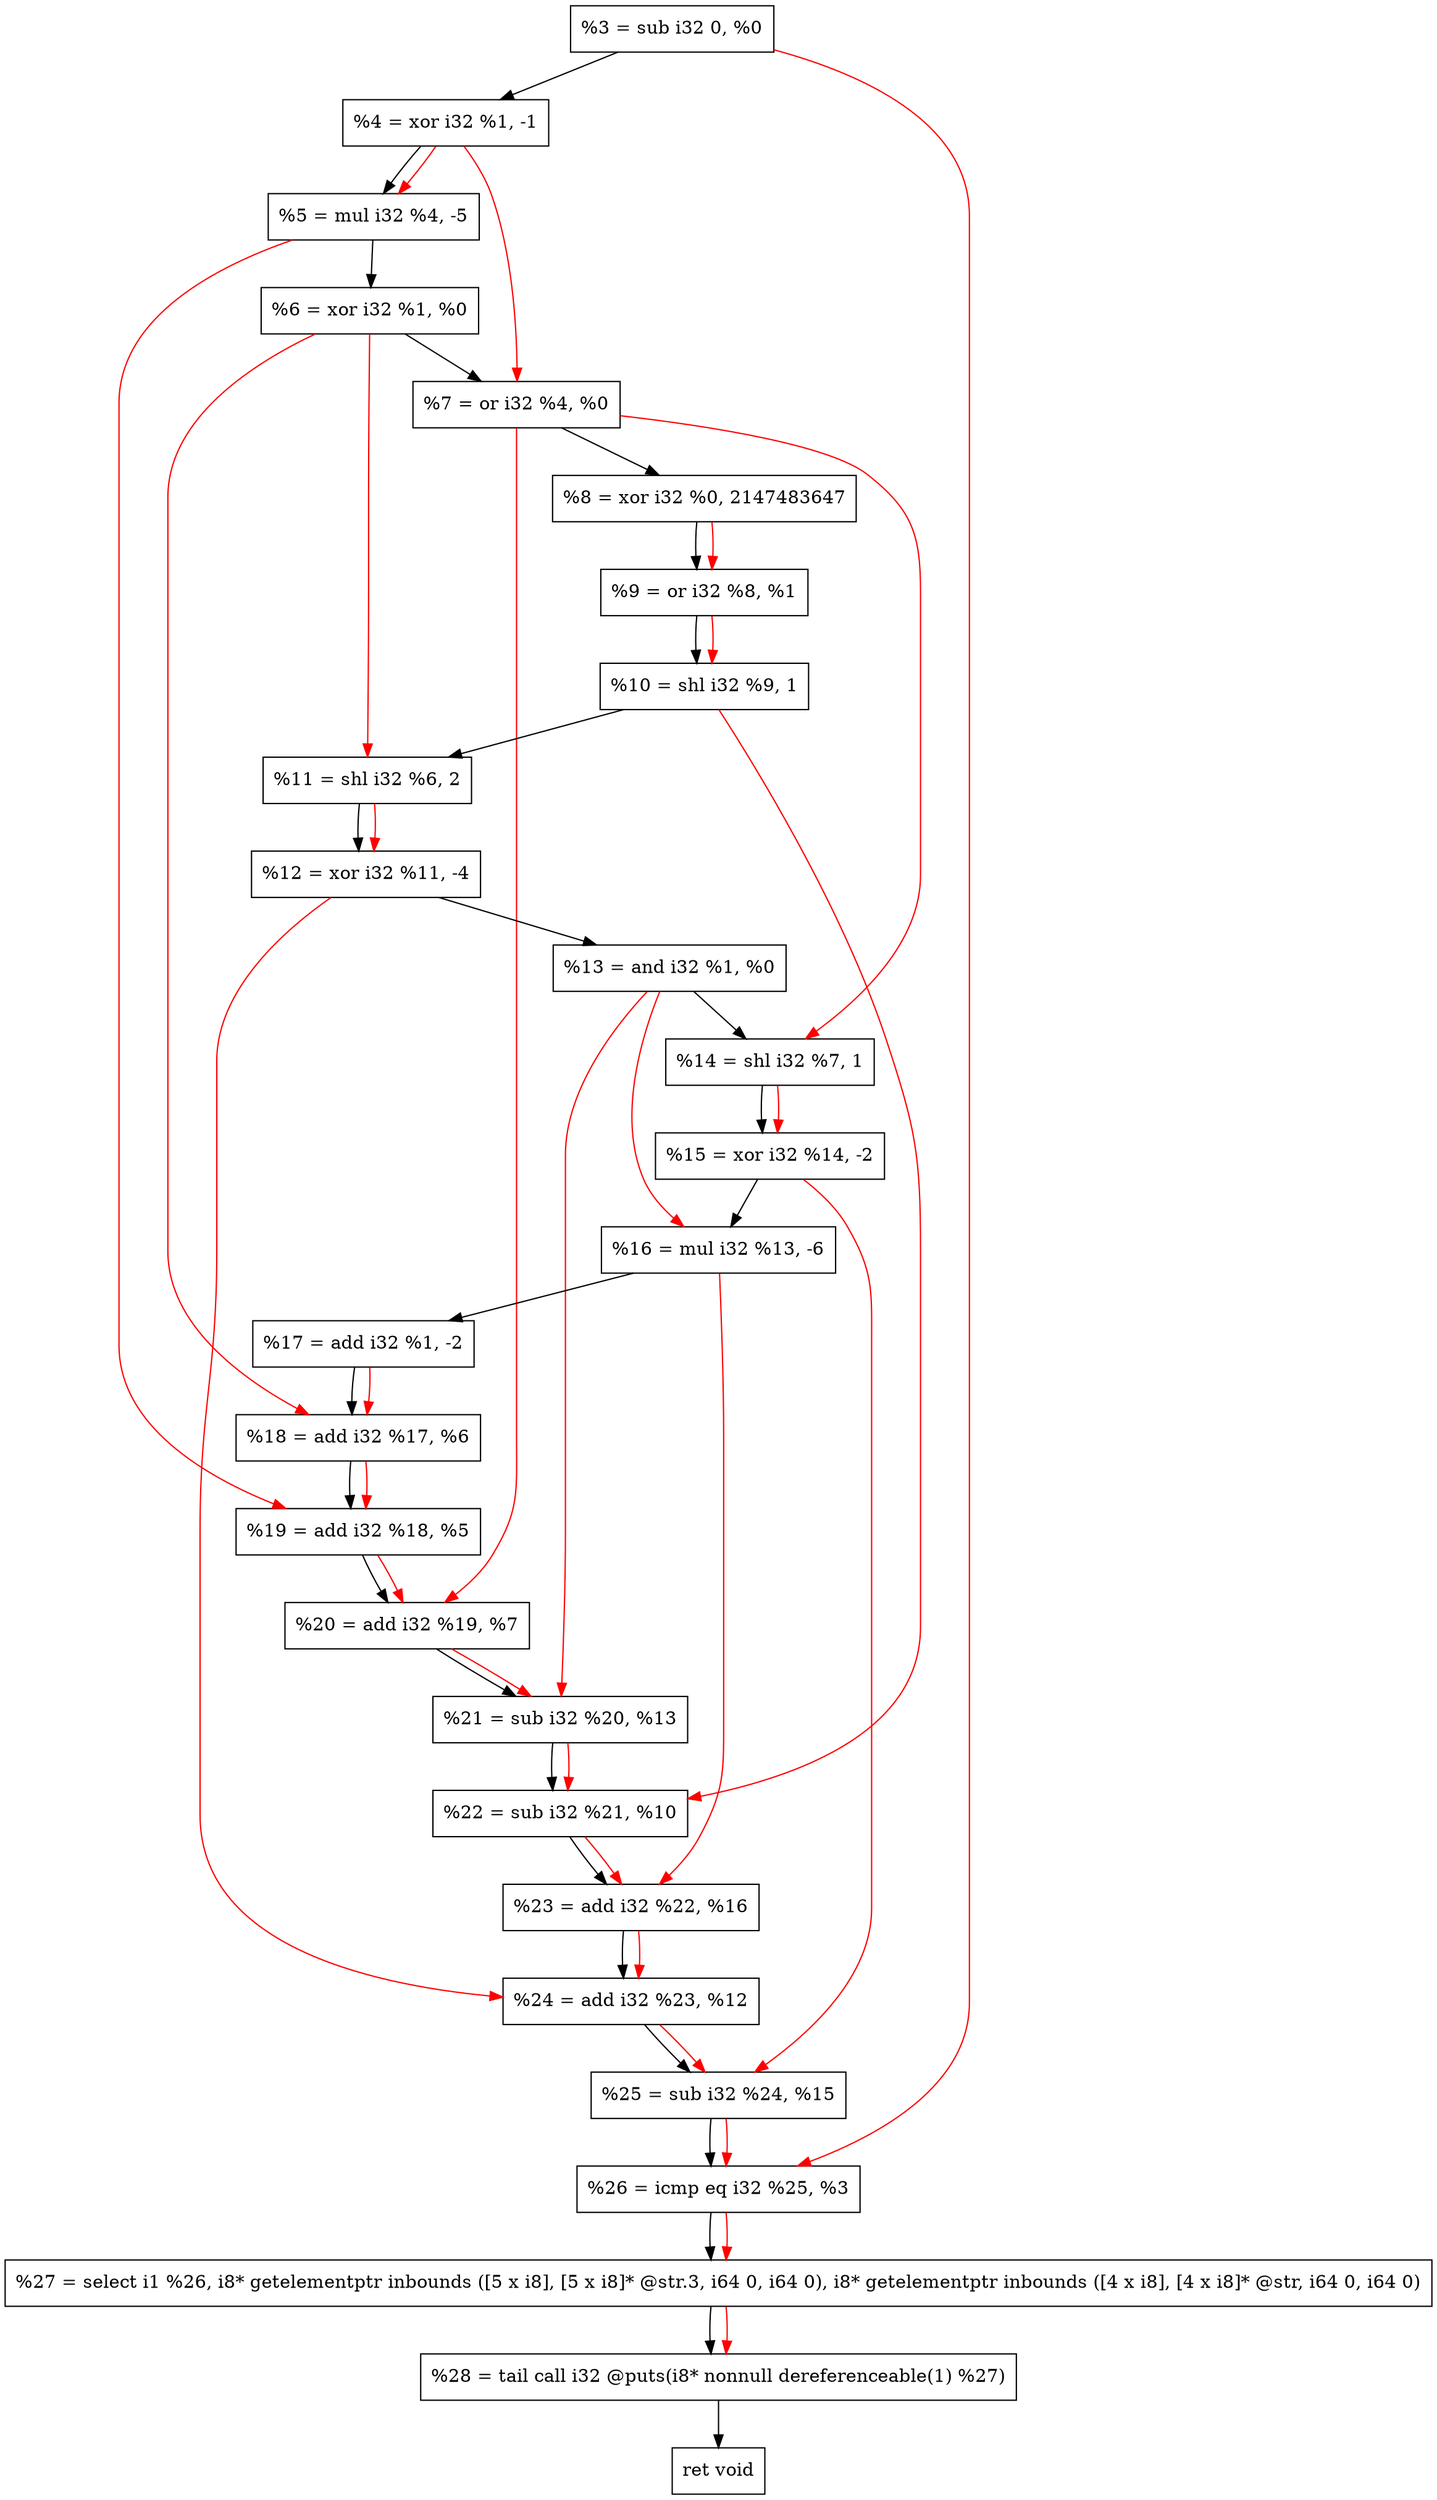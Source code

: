 digraph "DFG for'crackme' function" {
	Node0x1c9fb90[shape=record, label="  %3 = sub i32 0, %0"];
	Node0x1c9fc30[shape=record, label="  %4 = xor i32 %1, -1"];
	Node0x1c9fcf0[shape=record, label="  %5 = mul i32 %4, -5"];
	Node0x1c9fd60[shape=record, label="  %6 = xor i32 %1, %0"];
	Node0x1c9fdd0[shape=record, label="  %7 = or i32 %4, %0"];
	Node0x1c9fe70[shape=record, label="  %8 = xor i32 %0, 2147483647"];
	Node0x1c9fee0[shape=record, label="  %9 = or i32 %8, %1"];
	Node0x1c9ff80[shape=record, label="  %10 = shl i32 %9, 1"];
	Node0x1ca0020[shape=record, label="  %11 = shl i32 %6, 2"];
	Node0x1ca00c0[shape=record, label="  %12 = xor i32 %11, -4"];
	Node0x1ca0130[shape=record, label="  %13 = and i32 %1, %0"];
	Node0x1ca01a0[shape=record, label="  %14 = shl i32 %7, 1"];
	Node0x1ca0240[shape=record, label="  %15 = xor i32 %14, -2"];
	Node0x1ca02e0[shape=record, label="  %16 = mul i32 %13, -6"];
	Node0x1ca0350[shape=record, label="  %17 = add i32 %1, -2"];
	Node0x1ca03c0[shape=record, label="  %18 = add i32 %17, %6"];
	Node0x1ca0430[shape=record, label="  %19 = add i32 %18, %5"];
	Node0x1ca04a0[shape=record, label="  %20 = add i32 %19, %7"];
	Node0x1ca0510[shape=record, label="  %21 = sub i32 %20, %13"];
	Node0x1ca0580[shape=record, label="  %22 = sub i32 %21, %10"];
	Node0x1ca05f0[shape=record, label="  %23 = add i32 %22, %16"];
	Node0x1ca0660[shape=record, label="  %24 = add i32 %23, %12"];
	Node0x1ca06d0[shape=record, label="  %25 = sub i32 %24, %15"];
	Node0x1ca0740[shape=record, label="  %26 = icmp eq i32 %25, %3"];
	Node0x1c40268[shape=record, label="  %27 = select i1 %26, i8* getelementptr inbounds ([5 x i8], [5 x i8]* @str.3, i64 0, i64 0), i8* getelementptr inbounds ([4 x i8], [4 x i8]* @str, i64 0, i64 0)"];
	Node0x1ca0be0[shape=record, label="  %28 = tail call i32 @puts(i8* nonnull dereferenceable(1) %27)"];
	Node0x1ca0c30[shape=record, label="  ret void"];
	Node0x1c9fb90 -> Node0x1c9fc30;
	Node0x1c9fc30 -> Node0x1c9fcf0;
	Node0x1c9fcf0 -> Node0x1c9fd60;
	Node0x1c9fd60 -> Node0x1c9fdd0;
	Node0x1c9fdd0 -> Node0x1c9fe70;
	Node0x1c9fe70 -> Node0x1c9fee0;
	Node0x1c9fee0 -> Node0x1c9ff80;
	Node0x1c9ff80 -> Node0x1ca0020;
	Node0x1ca0020 -> Node0x1ca00c0;
	Node0x1ca00c0 -> Node0x1ca0130;
	Node0x1ca0130 -> Node0x1ca01a0;
	Node0x1ca01a0 -> Node0x1ca0240;
	Node0x1ca0240 -> Node0x1ca02e0;
	Node0x1ca02e0 -> Node0x1ca0350;
	Node0x1ca0350 -> Node0x1ca03c0;
	Node0x1ca03c0 -> Node0x1ca0430;
	Node0x1ca0430 -> Node0x1ca04a0;
	Node0x1ca04a0 -> Node0x1ca0510;
	Node0x1ca0510 -> Node0x1ca0580;
	Node0x1ca0580 -> Node0x1ca05f0;
	Node0x1ca05f0 -> Node0x1ca0660;
	Node0x1ca0660 -> Node0x1ca06d0;
	Node0x1ca06d0 -> Node0x1ca0740;
	Node0x1ca0740 -> Node0x1c40268;
	Node0x1c40268 -> Node0x1ca0be0;
	Node0x1ca0be0 -> Node0x1ca0c30;
edge [color=red]
	Node0x1c9fc30 -> Node0x1c9fcf0;
	Node0x1c9fc30 -> Node0x1c9fdd0;
	Node0x1c9fe70 -> Node0x1c9fee0;
	Node0x1c9fee0 -> Node0x1c9ff80;
	Node0x1c9fd60 -> Node0x1ca0020;
	Node0x1ca0020 -> Node0x1ca00c0;
	Node0x1c9fdd0 -> Node0x1ca01a0;
	Node0x1ca01a0 -> Node0x1ca0240;
	Node0x1ca0130 -> Node0x1ca02e0;
	Node0x1ca0350 -> Node0x1ca03c0;
	Node0x1c9fd60 -> Node0x1ca03c0;
	Node0x1ca03c0 -> Node0x1ca0430;
	Node0x1c9fcf0 -> Node0x1ca0430;
	Node0x1ca0430 -> Node0x1ca04a0;
	Node0x1c9fdd0 -> Node0x1ca04a0;
	Node0x1ca04a0 -> Node0x1ca0510;
	Node0x1ca0130 -> Node0x1ca0510;
	Node0x1ca0510 -> Node0x1ca0580;
	Node0x1c9ff80 -> Node0x1ca0580;
	Node0x1ca0580 -> Node0x1ca05f0;
	Node0x1ca02e0 -> Node0x1ca05f0;
	Node0x1ca05f0 -> Node0x1ca0660;
	Node0x1ca00c0 -> Node0x1ca0660;
	Node0x1ca0660 -> Node0x1ca06d0;
	Node0x1ca0240 -> Node0x1ca06d0;
	Node0x1ca06d0 -> Node0x1ca0740;
	Node0x1c9fb90 -> Node0x1ca0740;
	Node0x1ca0740 -> Node0x1c40268;
	Node0x1c40268 -> Node0x1ca0be0;
}
